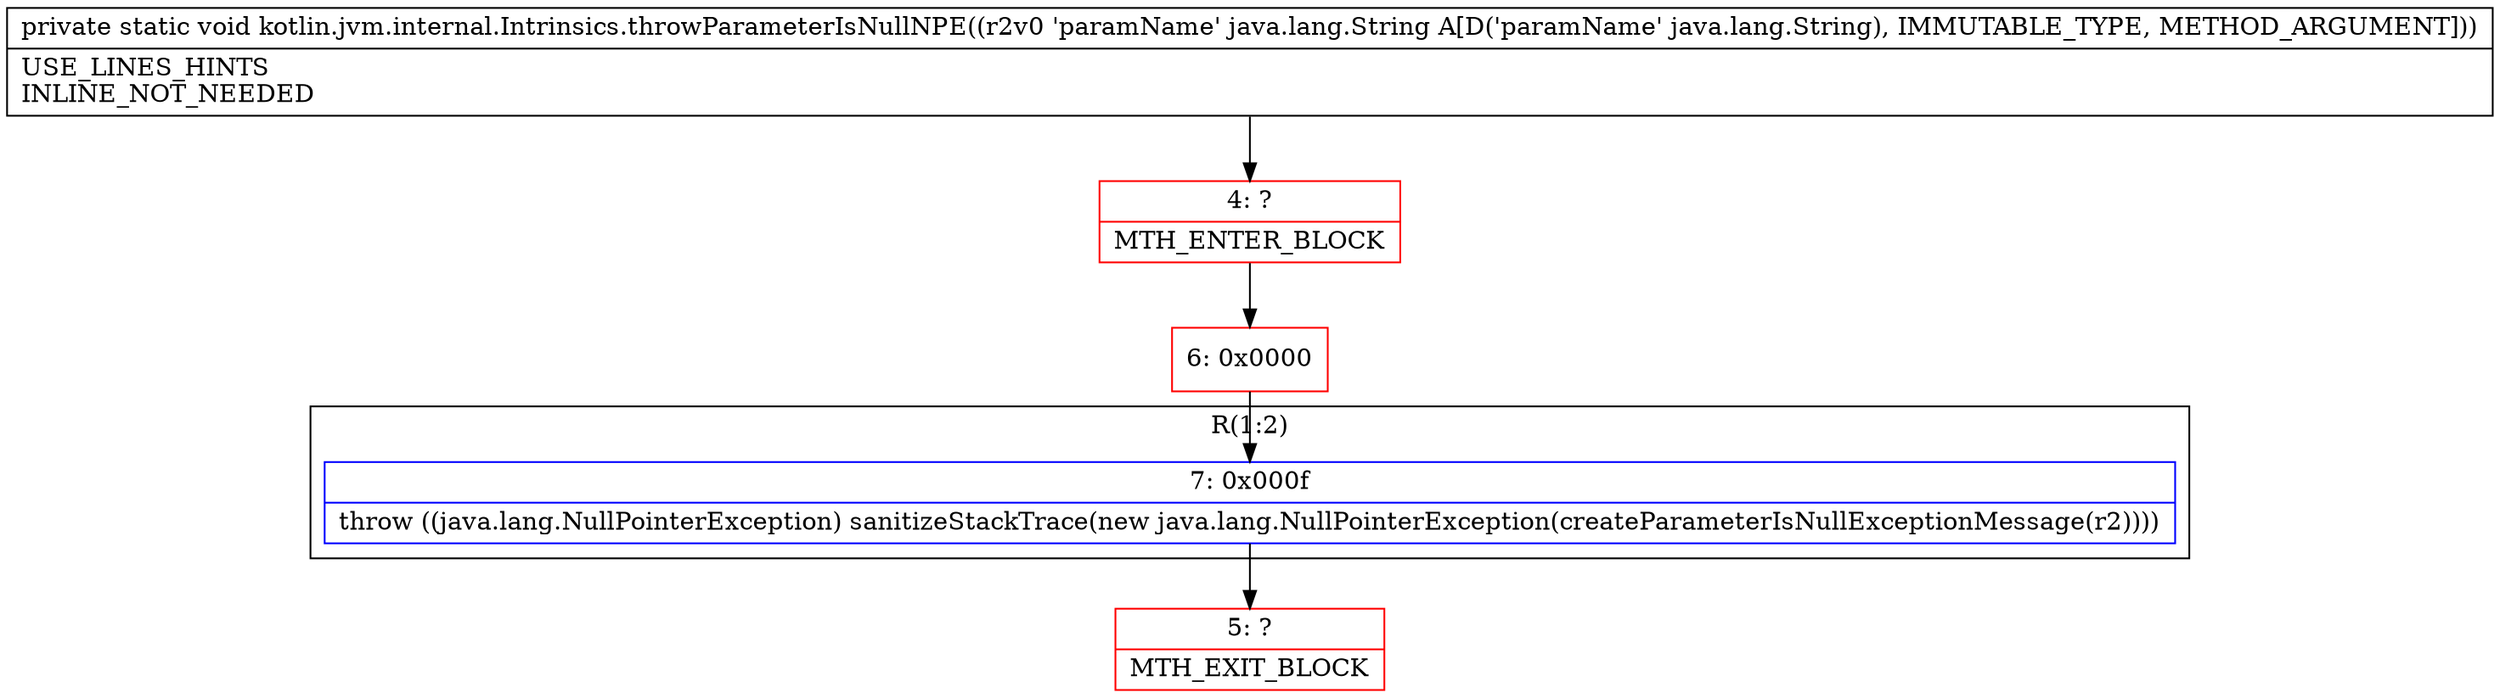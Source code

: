 digraph "CFG forkotlin.jvm.internal.Intrinsics.throwParameterIsNullNPE(Ljava\/lang\/String;)V" {
subgraph cluster_Region_203067736 {
label = "R(1:2)";
node [shape=record,color=blue];
Node_7 [shape=record,label="{7\:\ 0x000f|throw ((java.lang.NullPointerException) sanitizeStackTrace(new java.lang.NullPointerException(createParameterIsNullExceptionMessage(r2))))\l}"];
}
Node_4 [shape=record,color=red,label="{4\:\ ?|MTH_ENTER_BLOCK\l}"];
Node_6 [shape=record,color=red,label="{6\:\ 0x0000}"];
Node_5 [shape=record,color=red,label="{5\:\ ?|MTH_EXIT_BLOCK\l}"];
MethodNode[shape=record,label="{private static void kotlin.jvm.internal.Intrinsics.throwParameterIsNullNPE((r2v0 'paramName' java.lang.String A[D('paramName' java.lang.String), IMMUTABLE_TYPE, METHOD_ARGUMENT]))  | USE_LINES_HINTS\lINLINE_NOT_NEEDED\l}"];
MethodNode -> Node_4;Node_7 -> Node_5;
Node_4 -> Node_6;
Node_6 -> Node_7;
}

